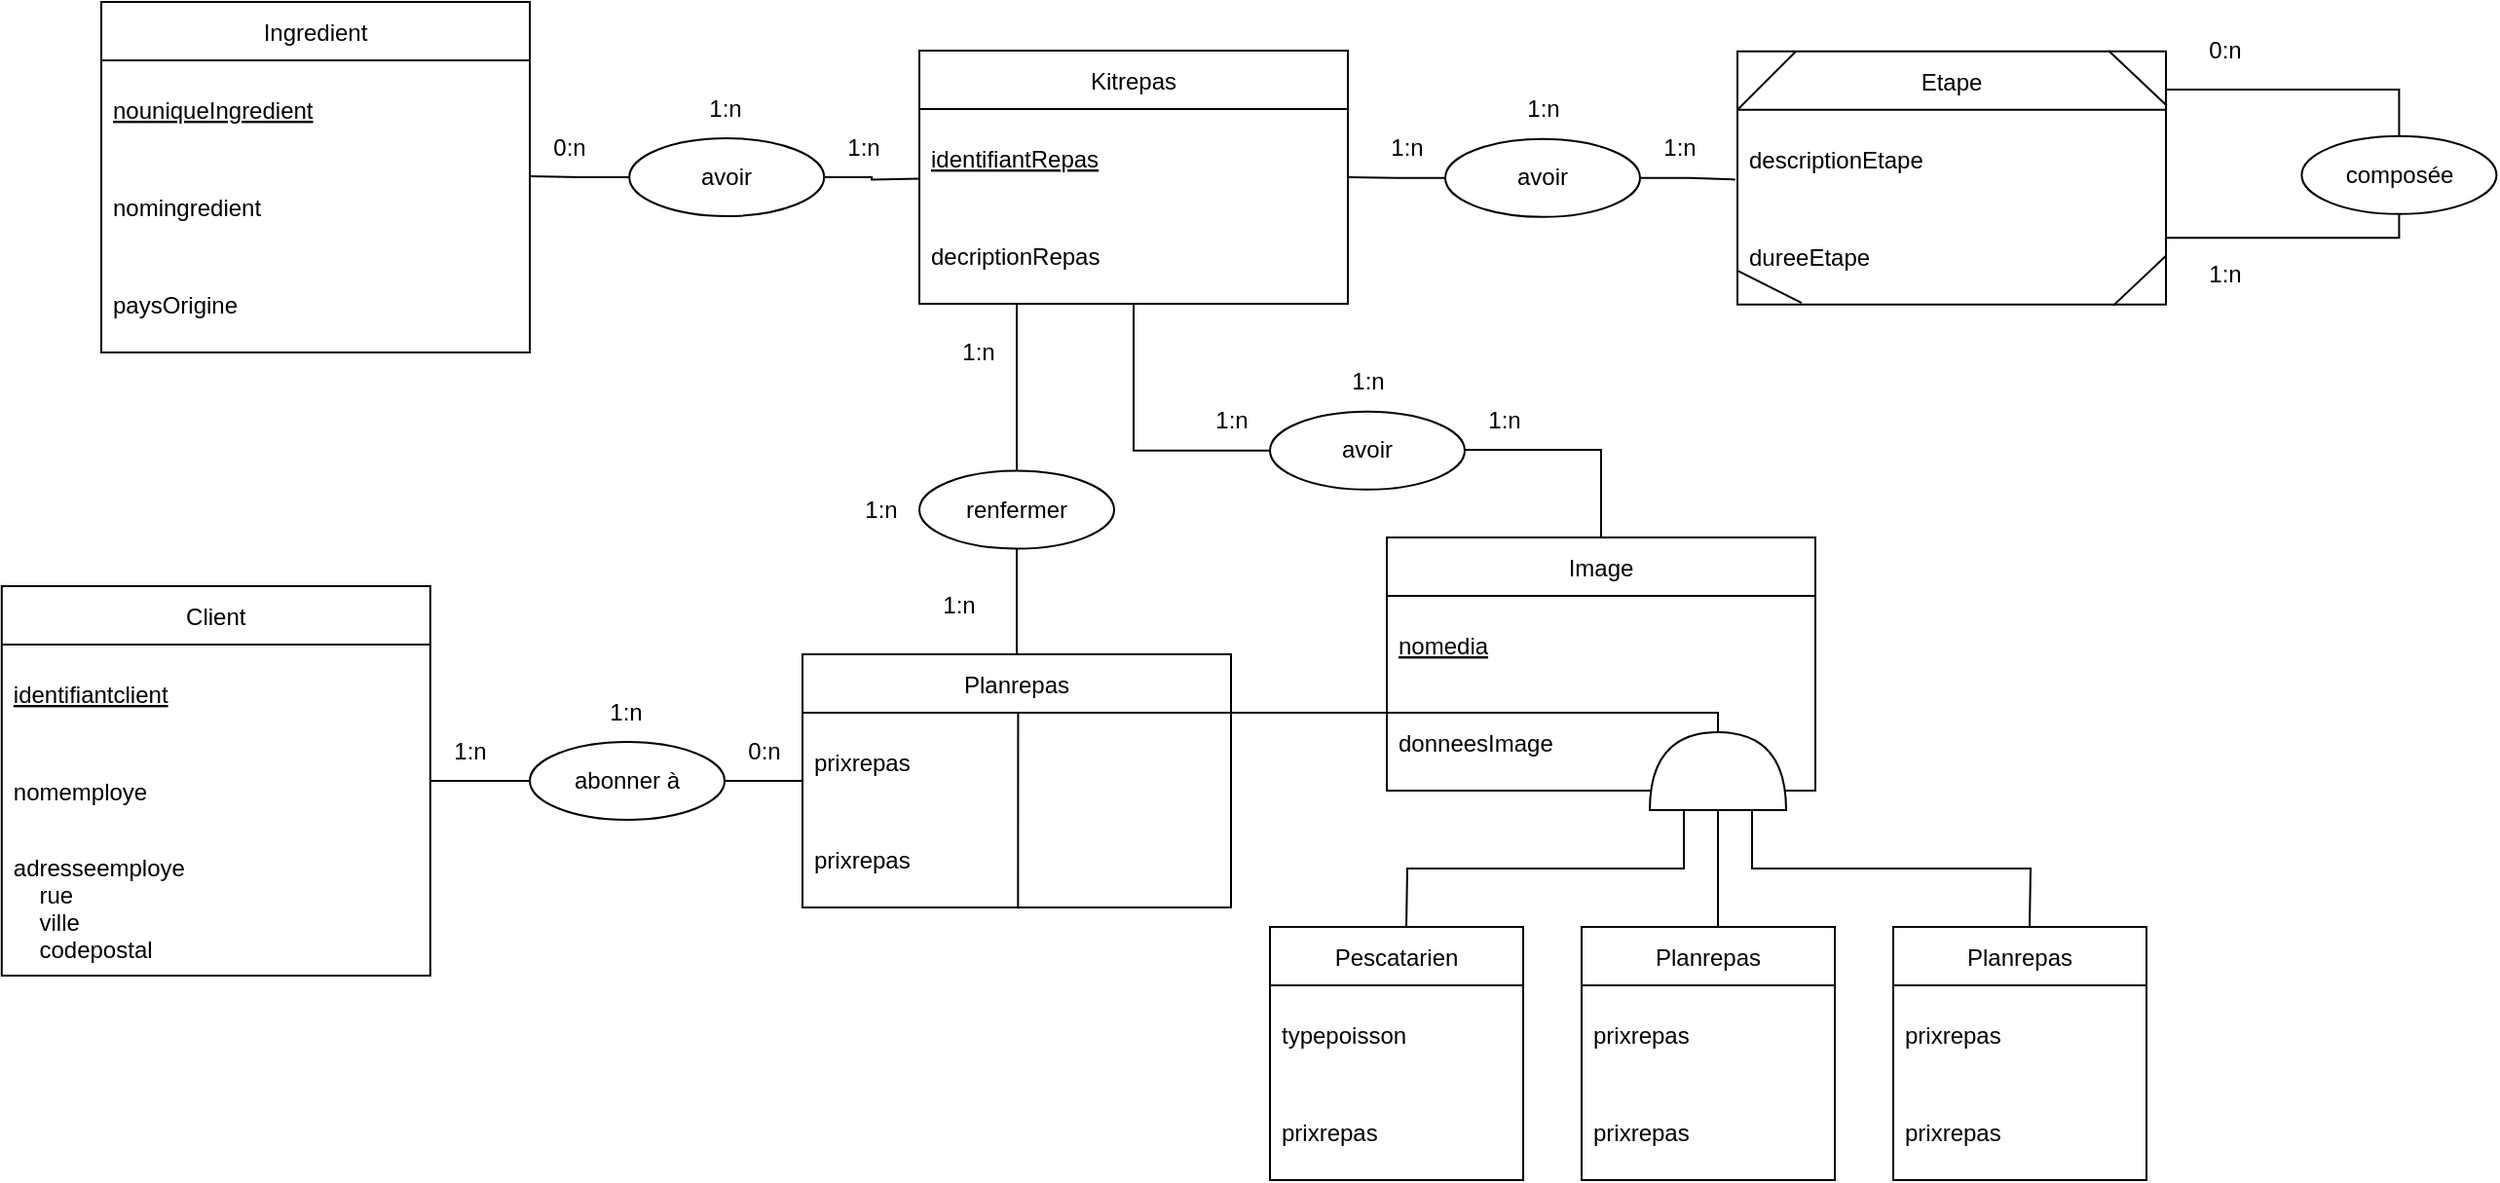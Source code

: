 <mxfile version="20.3.2" type="github">
  <diagram id="qLzMe18_uVdomcu7LG07" name="Page-1">
    <mxGraphModel dx="1680" dy="615" grid="1" gridSize="10" guides="1" tooltips="1" connect="1" arrows="1" fold="1" page="1" pageScale="1" pageWidth="850" pageHeight="1100" math="0" shadow="0">
      <root>
        <mxCell id="0" />
        <mxCell id="1" parent="0" />
        <mxCell id="M-cZQk0PQd9_l-VD5DMk-1" value="Etape" style="swimlane;fontStyle=0;childLayout=stackLayout;horizontal=1;startSize=30;horizontalStack=0;resizeParent=1;resizeParentMax=0;resizeLast=0;collapsible=1;marginBottom=0;" parent="1" vertex="1">
          <mxGeometry x="690" y="60.39" width="220" height="130" as="geometry" />
        </mxCell>
        <mxCell id="M-cZQk0PQd9_l-VD5DMk-13" value="descriptionEtape" style="text;strokeColor=none;fillColor=none;align=left;verticalAlign=middle;spacingLeft=4;spacingRight=4;overflow=hidden;points=[[0,0.5],[1,0.5]];portConstraint=eastwest;rotatable=0;" parent="M-cZQk0PQd9_l-VD5DMk-1" vertex="1">
          <mxGeometry y="30" width="220" height="50" as="geometry" />
        </mxCell>
        <mxCell id="M-cZQk0PQd9_l-VD5DMk-5" value="dureeEtape" style="text;strokeColor=none;fillColor=none;align=left;verticalAlign=middle;spacingLeft=4;spacingRight=4;overflow=hidden;points=[[0,0.5],[1,0.5]];portConstraint=eastwest;rotatable=0;" parent="M-cZQk0PQd9_l-VD5DMk-1" vertex="1">
          <mxGeometry y="80" width="220" height="50" as="geometry" />
        </mxCell>
        <mxCell id="M-cZQk0PQd9_l-VD5DMk-9" value="" style="endArrow=none;html=1;rounded=0;" parent="M-cZQk0PQd9_l-VD5DMk-1" edge="1">
          <mxGeometry width="50" height="50" relative="1" as="geometry">
            <mxPoint y="30" as="sourcePoint" />
            <mxPoint x="30" as="targetPoint" />
          </mxGeometry>
        </mxCell>
        <mxCell id="M-cZQk0PQd9_l-VD5DMk-10" value="" style="endArrow=none;html=1;rounded=0;exitX=0.866;exitY=-0.003;exitDx=0;exitDy=0;entryX=1.002;entryY=-0.072;entryDx=0;entryDy=0;entryPerimeter=0;exitPerimeter=0;" parent="M-cZQk0PQd9_l-VD5DMk-1" source="M-cZQk0PQd9_l-VD5DMk-1" edge="1">
          <mxGeometry width="50" height="50" relative="1" as="geometry">
            <mxPoint x="10.0" y="40" as="sourcePoint" />
            <mxPoint x="220.44" y="27.84" as="targetPoint" />
          </mxGeometry>
        </mxCell>
        <mxCell id="M-cZQk0PQd9_l-VD5DMk-12" value="" style="endArrow=none;html=1;rounded=0;exitX=1;exitY=0.5;exitDx=0;exitDy=0;entryX=0.877;entryY=1.011;entryDx=0;entryDy=0;entryPerimeter=0;" parent="M-cZQk0PQd9_l-VD5DMk-1" source="M-cZQk0PQd9_l-VD5DMk-5" target="M-cZQk0PQd9_l-VD5DMk-5" edge="1">
          <mxGeometry width="50" height="50" relative="1" as="geometry">
            <mxPoint x="200.52" y="9.55" as="sourcePoint" />
            <mxPoint x="230.44" y="37.84" as="targetPoint" />
            <Array as="points" />
          </mxGeometry>
        </mxCell>
        <mxCell id="M-cZQk0PQd9_l-VD5DMk-11" value="" style="endArrow=none;html=1;rounded=0;entryX=0.002;entryY=0.657;entryDx=0;entryDy=0;entryPerimeter=0;exitX=0.15;exitY=0.983;exitDx=0;exitDy=0;exitPerimeter=0;" parent="M-cZQk0PQd9_l-VD5DMk-1" source="M-cZQk0PQd9_l-VD5DMk-5" target="M-cZQk0PQd9_l-VD5DMk-5" edge="1">
          <mxGeometry width="50" height="50" relative="1" as="geometry">
            <mxPoint x="10.0" y="40" as="sourcePoint" />
            <mxPoint x="40.0" y="10" as="targetPoint" />
          </mxGeometry>
        </mxCell>
        <mxCell id="sjvn7pdewHHYzrczPWKb-10" style="edgeStyle=orthogonalEdgeStyle;rounded=0;orthogonalLoop=1;jettySize=auto;html=1;entryX=0;entryY=0.5;entryDx=0;entryDy=0;endArrow=none;endFill=0;" edge="1" parent="1" source="M-cZQk0PQd9_l-VD5DMk-14" target="sjvn7pdewHHYzrczPWKb-5">
          <mxGeometry relative="1" as="geometry" />
        </mxCell>
        <mxCell id="sjvn7pdewHHYzrczPWKb-18" style="edgeStyle=orthogonalEdgeStyle;rounded=0;orthogonalLoop=1;jettySize=auto;html=1;entryX=0.5;entryY=0;entryDx=0;entryDy=0;endArrow=none;endFill=0;" edge="1" parent="1" source="M-cZQk0PQd9_l-VD5DMk-14" target="sjvn7pdewHHYzrczPWKb-14">
          <mxGeometry relative="1" as="geometry">
            <Array as="points">
              <mxPoint x="320" y="210" />
              <mxPoint x="320" y="210" />
            </Array>
          </mxGeometry>
        </mxCell>
        <mxCell id="M-cZQk0PQd9_l-VD5DMk-14" value="Kitrepas" style="swimlane;fontStyle=0;childLayout=stackLayout;horizontal=1;startSize=30;horizontalStack=0;resizeParent=1;resizeParentMax=0;resizeLast=0;collapsible=1;marginBottom=0;" parent="1" vertex="1">
          <mxGeometry x="270" y="60" width="220" height="130" as="geometry" />
        </mxCell>
        <mxCell id="M-cZQk0PQd9_l-VD5DMk-15" value="identifiantRepas" style="text;strokeColor=none;fillColor=none;align=left;verticalAlign=middle;spacingLeft=4;spacingRight=4;overflow=hidden;points=[[0,0.5],[1,0.5]];portConstraint=eastwest;rotatable=0;fontStyle=4" parent="M-cZQk0PQd9_l-VD5DMk-14" vertex="1">
          <mxGeometry y="30" width="220" height="50" as="geometry" />
        </mxCell>
        <mxCell id="M-cZQk0PQd9_l-VD5DMk-16" value="decriptionRepas" style="text;strokeColor=none;fillColor=none;align=left;verticalAlign=middle;spacingLeft=4;spacingRight=4;overflow=hidden;points=[[0,0.5],[1,0.5]];portConstraint=eastwest;rotatable=0;" parent="M-cZQk0PQd9_l-VD5DMk-14" vertex="1">
          <mxGeometry y="80" width="220" height="50" as="geometry" />
        </mxCell>
        <mxCell id="sjvn7pdewHHYzrczPWKb-29" style="edgeStyle=orthogonalEdgeStyle;rounded=0;orthogonalLoop=1;jettySize=auto;html=1;entryX=1;entryY=0.5;entryDx=0;entryDy=0;endArrow=none;endFill=0;" edge="1" parent="1" target="sjvn7pdewHHYzrczPWKb-24">
          <mxGeometry relative="1" as="geometry">
            <mxPoint x="210" y="435" as="sourcePoint" />
            <Array as="points">
              <mxPoint x="200" y="435" />
              <mxPoint x="200" y="435" />
            </Array>
          </mxGeometry>
        </mxCell>
        <mxCell id="M-cZQk0PQd9_l-VD5DMk-21" value="Planrepas" style="swimlane;fontStyle=0;childLayout=stackLayout;horizontal=1;startSize=30;horizontalStack=0;resizeParent=1;resizeParentMax=0;resizeLast=0;collapsible=1;marginBottom=0;" parent="1" vertex="1">
          <mxGeometry x="210" y="370" width="220" height="130" as="geometry" />
        </mxCell>
        <mxCell id="M-cZQk0PQd9_l-VD5DMk-23" value="prixrepas" style="text;strokeColor=none;fillColor=none;align=left;verticalAlign=middle;spacingLeft=4;spacingRight=4;overflow=hidden;points=[[0,0.5],[1,0.5]];portConstraint=eastwest;rotatable=0;" parent="M-cZQk0PQd9_l-VD5DMk-21" vertex="1">
          <mxGeometry y="30" width="220" height="50" as="geometry" />
        </mxCell>
        <mxCell id="M-cZQk0PQd9_l-VD5DMk-22" value="prixrepas" style="text;strokeColor=none;fillColor=none;align=left;verticalAlign=middle;spacingLeft=4;spacingRight=4;overflow=hidden;points=[[0,0.5],[1,0.5]];portConstraint=eastwest;rotatable=0;" parent="M-cZQk0PQd9_l-VD5DMk-21" vertex="1">
          <mxGeometry y="80" width="220" height="50" as="geometry" />
        </mxCell>
        <mxCell id="M-cZQk0PQd9_l-VD5DMk-26" style="edgeStyle=orthogonalEdgeStyle;rounded=0;orthogonalLoop=1;jettySize=auto;html=1;exitX=0;exitY=0.5;exitDx=0;exitDy=0;endArrow=none;endFill=0;" parent="1" edge="1">
          <mxGeometry relative="1" as="geometry">
            <mxPoint x="540" y="125.39" as="sourcePoint" />
            <mxPoint x="490" y="125" as="targetPoint" />
            <Array as="points">
              <mxPoint x="515" y="125" />
              <mxPoint x="490" y="125" />
            </Array>
          </mxGeometry>
        </mxCell>
        <mxCell id="M-cZQk0PQd9_l-VD5DMk-28" style="edgeStyle=orthogonalEdgeStyle;rounded=0;orthogonalLoop=1;jettySize=auto;html=1;exitX=1;exitY=0.5;exitDx=0;exitDy=0;entryX=-0.005;entryY=0.716;entryDx=0;entryDy=0;entryPerimeter=0;endArrow=none;endFill=0;" parent="1" source="M-cZQk0PQd9_l-VD5DMk-29" target="M-cZQk0PQd9_l-VD5DMk-13" edge="1">
          <mxGeometry relative="1" as="geometry">
            <mxPoint x="640" y="125.39" as="sourcePoint" />
          </mxGeometry>
        </mxCell>
        <mxCell id="M-cZQk0PQd9_l-VD5DMk-29" value="avoir" style="ellipse;whiteSpace=wrap;html=1;align=center;strokeColor=default;fillColor=none;" parent="1" vertex="1">
          <mxGeometry x="540" y="105.39" width="100" height="40" as="geometry" />
        </mxCell>
        <mxCell id="M-cZQk0PQd9_l-VD5DMk-31" value="Ingredient" style="swimlane;fontStyle=0;childLayout=stackLayout;horizontal=1;startSize=30;horizontalStack=0;resizeParent=1;resizeParentMax=0;resizeLast=0;collapsible=1;marginBottom=0;" parent="1" vertex="1">
          <mxGeometry x="-150" y="35" width="220" height="180" as="geometry" />
        </mxCell>
        <mxCell id="M-cZQk0PQd9_l-VD5DMk-32" value="nouniqueIngredient" style="text;strokeColor=none;fillColor=none;align=left;verticalAlign=middle;spacingLeft=4;spacingRight=4;overflow=hidden;points=[[0,0.5],[1,0.5]];portConstraint=eastwest;rotatable=0;fontStyle=4" parent="M-cZQk0PQd9_l-VD5DMk-31" vertex="1">
          <mxGeometry y="30" width="220" height="50" as="geometry" />
        </mxCell>
        <mxCell id="M-cZQk0PQd9_l-VD5DMk-33" value="nomingredient" style="text;strokeColor=none;fillColor=none;align=left;verticalAlign=middle;spacingLeft=4;spacingRight=4;overflow=hidden;points=[[0,0.5],[1,0.5]];portConstraint=eastwest;rotatable=0;" parent="M-cZQk0PQd9_l-VD5DMk-31" vertex="1">
          <mxGeometry y="80" width="220" height="50" as="geometry" />
        </mxCell>
        <mxCell id="M-cZQk0PQd9_l-VD5DMk-34" value="paysOrigine" style="text;strokeColor=none;fillColor=none;align=left;verticalAlign=middle;spacingLeft=4;spacingRight=4;overflow=hidden;points=[[0,0.5],[1,0.5]];portConstraint=eastwest;rotatable=0;" parent="M-cZQk0PQd9_l-VD5DMk-31" vertex="1">
          <mxGeometry y="130" width="220" height="50" as="geometry" />
        </mxCell>
        <mxCell id="M-cZQk0PQd9_l-VD5DMk-35" style="edgeStyle=orthogonalEdgeStyle;rounded=0;orthogonalLoop=1;jettySize=auto;html=1;exitX=0;exitY=0.5;exitDx=0;exitDy=0;endArrow=none;endFill=0;entryX=0.998;entryY=0.19;entryDx=0;entryDy=0;entryPerimeter=0;" parent="1" target="M-cZQk0PQd9_l-VD5DMk-33" edge="1">
          <mxGeometry relative="1" as="geometry">
            <mxPoint x="121.1" y="125.0" as="sourcePoint" />
            <mxPoint x="120" y="100" as="targetPoint" />
            <Array as="points">
              <mxPoint x="96" y="125" />
            </Array>
          </mxGeometry>
        </mxCell>
        <mxCell id="M-cZQk0PQd9_l-VD5DMk-36" style="edgeStyle=orthogonalEdgeStyle;rounded=0;orthogonalLoop=1;jettySize=auto;html=1;exitX=1;exitY=0.5;exitDx=0;exitDy=0;entryX=-0.005;entryY=0.716;entryDx=0;entryDy=0;entryPerimeter=0;endArrow=none;endFill=0;" parent="1" source="M-cZQk0PQd9_l-VD5DMk-37" edge="1">
          <mxGeometry relative="1" as="geometry">
            <mxPoint x="221.1" y="125.0" as="sourcePoint" />
            <mxPoint x="270.0" y="125.8" as="targetPoint" />
          </mxGeometry>
        </mxCell>
        <mxCell id="M-cZQk0PQd9_l-VD5DMk-37" value="avoir" style="ellipse;whiteSpace=wrap;html=1;align=center;strokeColor=default;fillColor=none;" parent="1" vertex="1">
          <mxGeometry x="121.1" y="105" width="100" height="40" as="geometry" />
        </mxCell>
        <mxCell id="M-cZQk0PQd9_l-VD5DMk-38" value="0:n" style="text;html=1;align=center;verticalAlign=middle;resizable=0;points=[];autosize=1;strokeColor=none;fillColor=none;" parent="1" vertex="1">
          <mxGeometry x="70" y="95" width="40" height="30" as="geometry" />
        </mxCell>
        <mxCell id="M-cZQk0PQd9_l-VD5DMk-39" value="1:n" style="text;html=1;align=center;verticalAlign=middle;resizable=0;points=[];autosize=1;strokeColor=none;fillColor=none;" parent="1" vertex="1">
          <mxGeometry x="221.1" y="95" width="40" height="30" as="geometry" />
        </mxCell>
        <mxCell id="M-cZQk0PQd9_l-VD5DMk-40" value="1:n" style="text;html=1;align=center;verticalAlign=middle;resizable=0;points=[];autosize=1;strokeColor=none;fillColor=none;" parent="1" vertex="1">
          <mxGeometry x="150" y="75" width="40" height="30" as="geometry" />
        </mxCell>
        <mxCell id="M-cZQk0PQd9_l-VD5DMk-41" value="1:n" style="text;html=1;align=center;verticalAlign=middle;resizable=0;points=[];autosize=1;strokeColor=none;fillColor=none;" parent="1" vertex="1">
          <mxGeometry x="570" y="75" width="40" height="30" as="geometry" />
        </mxCell>
        <mxCell id="M-cZQk0PQd9_l-VD5DMk-42" value="1:n" style="text;html=1;align=center;verticalAlign=middle;resizable=0;points=[];autosize=1;strokeColor=none;fillColor=none;" parent="1" vertex="1">
          <mxGeometry x="500" y="95" width="40" height="30" as="geometry" />
        </mxCell>
        <mxCell id="M-cZQk0PQd9_l-VD5DMk-43" value="1:n" style="text;html=1;align=center;verticalAlign=middle;resizable=0;points=[];autosize=1;strokeColor=none;fillColor=none;" parent="1" vertex="1">
          <mxGeometry x="640" y="95" width="40" height="30" as="geometry" />
        </mxCell>
        <mxCell id="M-cZQk0PQd9_l-VD5DMk-44" style="edgeStyle=orthogonalEdgeStyle;rounded=0;orthogonalLoop=1;jettySize=auto;html=1;exitX=0.5;exitY=0;exitDx=0;exitDy=0;endArrow=none;endFill=0;" parent="1" source="M-cZQk0PQd9_l-VD5DMk-45" edge="1">
          <mxGeometry relative="1" as="geometry">
            <mxPoint x="960" y="100.39" as="sourcePoint" />
            <mxPoint x="910.0" y="100" as="targetPoint" />
            <Array as="points">
              <mxPoint x="1030" y="80" />
              <mxPoint x="910" y="80" />
            </Array>
          </mxGeometry>
        </mxCell>
        <mxCell id="M-cZQk0PQd9_l-VD5DMk-45" value="composée" style="ellipse;whiteSpace=wrap;html=1;align=center;strokeColor=default;fillColor=none;" parent="1" vertex="1">
          <mxGeometry x="979.7" y="103.92" width="100" height="40" as="geometry" />
        </mxCell>
        <mxCell id="M-cZQk0PQd9_l-VD5DMk-46" value="0:n" style="text;html=1;align=center;verticalAlign=middle;resizable=0;points=[];autosize=1;strokeColor=none;fillColor=none;" parent="1" vertex="1">
          <mxGeometry x="920" y="45" width="40" height="30" as="geometry" />
        </mxCell>
        <mxCell id="M-cZQk0PQd9_l-VD5DMk-47" value="1:n" style="text;html=1;align=center;verticalAlign=middle;resizable=0;points=[];autosize=1;strokeColor=none;fillColor=none;" parent="1" vertex="1">
          <mxGeometry x="920" y="160" width="40" height="30" as="geometry" />
        </mxCell>
        <mxCell id="M-cZQk0PQd9_l-VD5DMk-49" style="edgeStyle=orthogonalEdgeStyle;rounded=0;orthogonalLoop=1;jettySize=auto;html=1;exitX=0.5;exitY=1;exitDx=0;exitDy=0;endArrow=none;endFill=0;" parent="1" source="M-cZQk0PQd9_l-VD5DMk-45" edge="1">
          <mxGeometry relative="1" as="geometry">
            <mxPoint x="989.7" y="153.92" as="sourcePoint" />
            <mxPoint x="910" y="156.08" as="targetPoint" />
            <Array as="points">
              <mxPoint x="1029.7" y="155.92" />
            </Array>
          </mxGeometry>
        </mxCell>
        <mxCell id="zZUwTIv76cybzQ7KNxOM-3" style="edgeStyle=orthogonalEdgeStyle;rounded=0;orthogonalLoop=1;jettySize=auto;html=1;entryX=0.503;entryY=1.013;entryDx=0;entryDy=0;entryPerimeter=0;endArrow=none;endFill=0;" edge="1" parent="1" source="zZUwTIv76cybzQ7KNxOM-2" target="M-cZQk0PQd9_l-VD5DMk-22">
          <mxGeometry relative="1" as="geometry">
            <Array as="points">
              <mxPoint x="680" y="400" />
            </Array>
          </mxGeometry>
        </mxCell>
        <mxCell id="sjvn7pdewHHYzrczPWKb-9" style="edgeStyle=orthogonalEdgeStyle;rounded=0;orthogonalLoop=1;jettySize=auto;html=1;exitX=0.5;exitY=0;exitDx=0;exitDy=0;entryX=0;entryY=1;entryDx=0;entryDy=0;entryPerimeter=0;endArrow=none;endFill=0;" edge="1" parent="1" source="sjvn7pdewHHYzrczPWKb-1" target="sjvn7pdewHHYzrczPWKb-8">
          <mxGeometry relative="1" as="geometry">
            <Array as="points">
              <mxPoint x="620" y="265" />
            </Array>
          </mxGeometry>
        </mxCell>
        <mxCell id="zZUwTIv76cybzQ7KNxOM-4" style="edgeStyle=orthogonalEdgeStyle;rounded=0;orthogonalLoop=1;jettySize=auto;html=1;exitX=0;exitY=0.25;exitDx=0;exitDy=0;exitPerimeter=0;endArrow=none;endFill=0;" edge="1" parent="1" source="zZUwTIv76cybzQ7KNxOM-2">
          <mxGeometry relative="1" as="geometry">
            <mxPoint x="520" y="510" as="targetPoint" />
          </mxGeometry>
        </mxCell>
        <mxCell id="sjvn7pdewHHYzrczPWKb-1" value="Image" style="swimlane;fontStyle=0;childLayout=stackLayout;horizontal=1;startSize=30;horizontalStack=0;resizeParent=1;resizeParentMax=0;resizeLast=0;collapsible=1;marginBottom=0;" vertex="1" parent="1">
          <mxGeometry x="510" y="310" width="220" height="130" as="geometry" />
        </mxCell>
        <mxCell id="sjvn7pdewHHYzrczPWKb-2" value="nomedia" style="text;strokeColor=none;fillColor=none;align=left;verticalAlign=middle;spacingLeft=4;spacingRight=4;overflow=hidden;points=[[0,0.5],[1,0.5]];portConstraint=eastwest;rotatable=0;fontStyle=4" vertex="1" parent="sjvn7pdewHHYzrczPWKb-1">
          <mxGeometry y="30" width="220" height="50" as="geometry" />
        </mxCell>
        <mxCell id="sjvn7pdewHHYzrczPWKb-3" value="donneesImage" style="text;strokeColor=none;fillColor=none;align=left;verticalAlign=middle;spacingLeft=4;spacingRight=4;overflow=hidden;points=[[0,0.5],[1,0.5]];portConstraint=eastwest;rotatable=0;" vertex="1" parent="sjvn7pdewHHYzrczPWKb-1">
          <mxGeometry y="80" width="220" height="50" as="geometry" />
        </mxCell>
        <mxCell id="zZUwTIv76cybzQ7KNxOM-5" style="edgeStyle=orthogonalEdgeStyle;rounded=0;orthogonalLoop=1;jettySize=auto;html=1;exitX=0;exitY=0.5;exitDx=0;exitDy=0;exitPerimeter=0;endArrow=none;endFill=0;entryX=0.5;entryY=0;entryDx=0;entryDy=0;" edge="1" parent="1" source="zZUwTIv76cybzQ7KNxOM-2" target="zZUwTIv76cybzQ7KNxOM-10">
          <mxGeometry relative="1" as="geometry">
            <mxPoint x="680" y="500" as="targetPoint" />
            <Array as="points">
              <mxPoint x="680" y="510" />
            </Array>
          </mxGeometry>
        </mxCell>
        <mxCell id="sjvn7pdewHHYzrczPWKb-5" value="avoir" style="ellipse;whiteSpace=wrap;html=1;align=center;strokeColor=default;fillColor=none;" vertex="1" parent="1">
          <mxGeometry x="450" y="245.39" width="100" height="40" as="geometry" />
        </mxCell>
        <mxCell id="zZUwTIv76cybzQ7KNxOM-6" style="edgeStyle=orthogonalEdgeStyle;rounded=0;orthogonalLoop=1;jettySize=auto;html=1;exitX=0;exitY=0.75;exitDx=0;exitDy=0;exitPerimeter=0;endArrow=none;endFill=0;" edge="1" parent="1" source="zZUwTIv76cybzQ7KNxOM-2">
          <mxGeometry relative="1" as="geometry">
            <mxPoint x="840" y="510" as="targetPoint" />
          </mxGeometry>
        </mxCell>
        <mxCell id="sjvn7pdewHHYzrczPWKb-6" value="1:n" style="text;html=1;align=center;verticalAlign=middle;resizable=0;points=[];autosize=1;strokeColor=none;fillColor=none;" vertex="1" parent="1">
          <mxGeometry x="480" y="215" width="40" height="30" as="geometry" />
        </mxCell>
        <mxCell id="zZUwTIv76cybzQ7KNxOM-2" value="" style="shape=or;whiteSpace=wrap;html=1;direction=north;" vertex="1" parent="1">
          <mxGeometry x="645" y="410" width="70" height="40" as="geometry" />
        </mxCell>
        <mxCell id="sjvn7pdewHHYzrczPWKb-7" value="1:n" style="text;html=1;align=center;verticalAlign=middle;resizable=0;points=[];autosize=1;strokeColor=none;fillColor=none;" vertex="1" parent="1">
          <mxGeometry x="410" y="235" width="40" height="30" as="geometry" />
        </mxCell>
        <mxCell id="zZUwTIv76cybzQ7KNxOM-7" value="Pescatarien" style="swimlane;fontStyle=0;childLayout=stackLayout;horizontal=1;startSize=30;horizontalStack=0;resizeParent=1;resizeParentMax=0;resizeLast=0;collapsible=1;marginBottom=0;" vertex="1" parent="1">
          <mxGeometry x="450" y="510" width="130" height="130" as="geometry" />
        </mxCell>
        <mxCell id="zZUwTIv76cybzQ7KNxOM-8" value="typepoisson" style="text;strokeColor=none;fillColor=none;align=left;verticalAlign=middle;spacingLeft=4;spacingRight=4;overflow=hidden;points=[[0,0.5],[1,0.5]];portConstraint=eastwest;rotatable=0;" vertex="1" parent="zZUwTIv76cybzQ7KNxOM-7">
          <mxGeometry y="30" width="130" height="50" as="geometry" />
        </mxCell>
        <mxCell id="zZUwTIv76cybzQ7KNxOM-9" value="prixrepas" style="text;strokeColor=none;fillColor=none;align=left;verticalAlign=middle;spacingLeft=4;spacingRight=4;overflow=hidden;points=[[0,0.5],[1,0.5]];portConstraint=eastwest;rotatable=0;" vertex="1" parent="zZUwTIv76cybzQ7KNxOM-7">
          <mxGeometry y="80" width="130" height="50" as="geometry" />
        </mxCell>
        <mxCell id="sjvn7pdewHHYzrczPWKb-8" value="1:n" style="text;html=1;align=center;verticalAlign=middle;resizable=0;points=[];autosize=1;strokeColor=none;fillColor=none;" vertex="1" parent="1">
          <mxGeometry x="550" y="235" width="40" height="30" as="geometry" />
        </mxCell>
        <mxCell id="zZUwTIv76cybzQ7KNxOM-10" value="Planrepas" style="swimlane;fontStyle=0;childLayout=stackLayout;horizontal=1;startSize=30;horizontalStack=0;resizeParent=1;resizeParentMax=0;resizeLast=0;collapsible=1;marginBottom=0;" vertex="1" parent="1">
          <mxGeometry x="610" y="510" width="130" height="130" as="geometry" />
        </mxCell>
        <mxCell id="zZUwTIv76cybzQ7KNxOM-11" value="prixrepas" style="text;strokeColor=none;fillColor=none;align=left;verticalAlign=middle;spacingLeft=4;spacingRight=4;overflow=hidden;points=[[0,0.5],[1,0.5]];portConstraint=eastwest;rotatable=0;" vertex="1" parent="zZUwTIv76cybzQ7KNxOM-10">
          <mxGeometry y="30" width="130" height="50" as="geometry" />
        </mxCell>
        <mxCell id="zZUwTIv76cybzQ7KNxOM-12" value="prixrepas" style="text;strokeColor=none;fillColor=none;align=left;verticalAlign=middle;spacingLeft=4;spacingRight=4;overflow=hidden;points=[[0,0.5],[1,0.5]];portConstraint=eastwest;rotatable=0;" vertex="1" parent="zZUwTIv76cybzQ7KNxOM-10">
          <mxGeometry y="80" width="130" height="50" as="geometry" />
        </mxCell>
        <mxCell id="sjvn7pdewHHYzrczPWKb-19" style="edgeStyle=orthogonalEdgeStyle;rounded=0;orthogonalLoop=1;jettySize=auto;html=1;entryX=0.5;entryY=0;entryDx=0;entryDy=0;endArrow=none;endFill=0;" edge="1" parent="1" source="sjvn7pdewHHYzrczPWKb-14" target="M-cZQk0PQd9_l-VD5DMk-21">
          <mxGeometry relative="1" as="geometry" />
        </mxCell>
        <mxCell id="zZUwTIv76cybzQ7KNxOM-13" value="Planrepas" style="swimlane;fontStyle=0;childLayout=stackLayout;horizontal=1;startSize=30;horizontalStack=0;resizeParent=1;resizeParentMax=0;resizeLast=0;collapsible=1;marginBottom=0;" vertex="1" parent="1">
          <mxGeometry x="770" y="510" width="130" height="130" as="geometry" />
        </mxCell>
        <mxCell id="zZUwTIv76cybzQ7KNxOM-14" value="prixrepas" style="text;strokeColor=none;fillColor=none;align=left;verticalAlign=middle;spacingLeft=4;spacingRight=4;overflow=hidden;points=[[0,0.5],[1,0.5]];portConstraint=eastwest;rotatable=0;" vertex="1" parent="zZUwTIv76cybzQ7KNxOM-13">
          <mxGeometry y="30" width="130" height="50" as="geometry" />
        </mxCell>
        <mxCell id="zZUwTIv76cybzQ7KNxOM-15" value="prixrepas" style="text;strokeColor=none;fillColor=none;align=left;verticalAlign=middle;spacingLeft=4;spacingRight=4;overflow=hidden;points=[[0,0.5],[1,0.5]];portConstraint=eastwest;rotatable=0;" vertex="1" parent="zZUwTIv76cybzQ7KNxOM-13">
          <mxGeometry y="80" width="130" height="50" as="geometry" />
        </mxCell>
        <mxCell id="sjvn7pdewHHYzrczPWKb-14" value="renfermer" style="ellipse;whiteSpace=wrap;html=1;align=center;strokeColor=default;fillColor=none;" vertex="1" parent="1">
          <mxGeometry x="270" y="275.78" width="100" height="40" as="geometry" />
        </mxCell>
        <mxCell id="sjvn7pdewHHYzrczPWKb-15" value="1:n" style="text;html=1;align=center;verticalAlign=middle;resizable=0;points=[];autosize=1;strokeColor=none;fillColor=none;" vertex="1" parent="1">
          <mxGeometry x="270" y="330" width="40" height="30" as="geometry" />
        </mxCell>
        <mxCell id="sjvn7pdewHHYzrczPWKb-16" value="1:n" style="text;html=1;align=center;verticalAlign=middle;resizable=0;points=[];autosize=1;strokeColor=none;fillColor=none;" vertex="1" parent="1">
          <mxGeometry x="280" y="200" width="40" height="30" as="geometry" />
        </mxCell>
        <mxCell id="sjvn7pdewHHYzrczPWKb-17" value="1:n" style="text;html=1;align=center;verticalAlign=middle;resizable=0;points=[];autosize=1;strokeColor=none;fillColor=none;" vertex="1" parent="1">
          <mxGeometry x="230" y="280.78" width="40" height="30" as="geometry" />
        </mxCell>
        <mxCell id="sjvn7pdewHHYzrczPWKb-20" value="Client" style="swimlane;fontStyle=0;childLayout=stackLayout;horizontal=1;startSize=30;horizontalStack=0;resizeParent=1;resizeParentMax=0;resizeLast=0;collapsible=1;marginBottom=0;" vertex="1" parent="1">
          <mxGeometry x="-201.1" y="335" width="220" height="200" as="geometry" />
        </mxCell>
        <mxCell id="sjvn7pdewHHYzrczPWKb-21" value="identifiantclient" style="text;strokeColor=none;fillColor=none;align=left;verticalAlign=middle;spacingLeft=4;spacingRight=4;overflow=hidden;points=[[0,0.5],[1,0.5]];portConstraint=eastwest;rotatable=0;fontStyle=4" vertex="1" parent="sjvn7pdewHHYzrczPWKb-20">
          <mxGeometry y="30" width="220" height="50" as="geometry" />
        </mxCell>
        <mxCell id="sjvn7pdewHHYzrczPWKb-22" value="nomemploye" style="text;strokeColor=none;fillColor=none;align=left;verticalAlign=middle;spacingLeft=4;spacingRight=4;overflow=hidden;points=[[0,0.5],[1,0.5]];portConstraint=eastwest;rotatable=0;" vertex="1" parent="sjvn7pdewHHYzrczPWKb-20">
          <mxGeometry y="80" width="220" height="50" as="geometry" />
        </mxCell>
        <mxCell id="sjvn7pdewHHYzrczPWKb-23" value="adresseemploye&#xa;    rue&#xa;    ville&#xa;    codepostal" style="text;strokeColor=none;fillColor=none;align=left;verticalAlign=middle;spacingLeft=4;spacingRight=4;overflow=hidden;points=[[0,0.5],[1,0.5]];portConstraint=eastwest;rotatable=0;" vertex="1" parent="sjvn7pdewHHYzrczPWKb-20">
          <mxGeometry y="130" width="220" height="70" as="geometry" />
        </mxCell>
        <mxCell id="sjvn7pdewHHYzrczPWKb-24" value="abonner à" style="ellipse;whiteSpace=wrap;html=1;align=center;strokeColor=default;fillColor=none;" vertex="1" parent="1">
          <mxGeometry x="70" y="415" width="100" height="40" as="geometry" />
        </mxCell>
        <mxCell id="sjvn7pdewHHYzrczPWKb-25" value="1:n" style="text;html=1;align=center;verticalAlign=middle;resizable=0;points=[];autosize=1;strokeColor=none;fillColor=none;" vertex="1" parent="1">
          <mxGeometry x="18.9" y="405" width="40" height="30" as="geometry" />
        </mxCell>
        <mxCell id="sjvn7pdewHHYzrczPWKb-26" value="0:n" style="text;html=1;align=center;verticalAlign=middle;resizable=0;points=[];autosize=1;strokeColor=none;fillColor=none;" vertex="1" parent="1">
          <mxGeometry x="170" y="405" width="40" height="30" as="geometry" />
        </mxCell>
        <mxCell id="sjvn7pdewHHYzrczPWKb-27" value="1:n" style="text;html=1;align=center;verticalAlign=middle;resizable=0;points=[];autosize=1;strokeColor=none;fillColor=none;" vertex="1" parent="1">
          <mxGeometry x="98.9" y="385" width="40" height="30" as="geometry" />
        </mxCell>
        <mxCell id="sjvn7pdewHHYzrczPWKb-28" style="edgeStyle=orthogonalEdgeStyle;rounded=0;orthogonalLoop=1;jettySize=auto;html=1;entryX=0;entryY=0.5;entryDx=0;entryDy=0;endArrow=none;endFill=0;" edge="1" parent="1" source="sjvn7pdewHHYzrczPWKb-22" target="sjvn7pdewHHYzrczPWKb-24">
          <mxGeometry relative="1" as="geometry">
            <Array as="points">
              <mxPoint x="30" y="435" />
              <mxPoint x="30" y="435" />
            </Array>
          </mxGeometry>
        </mxCell>
      </root>
    </mxGraphModel>
  </diagram>
</mxfile>
